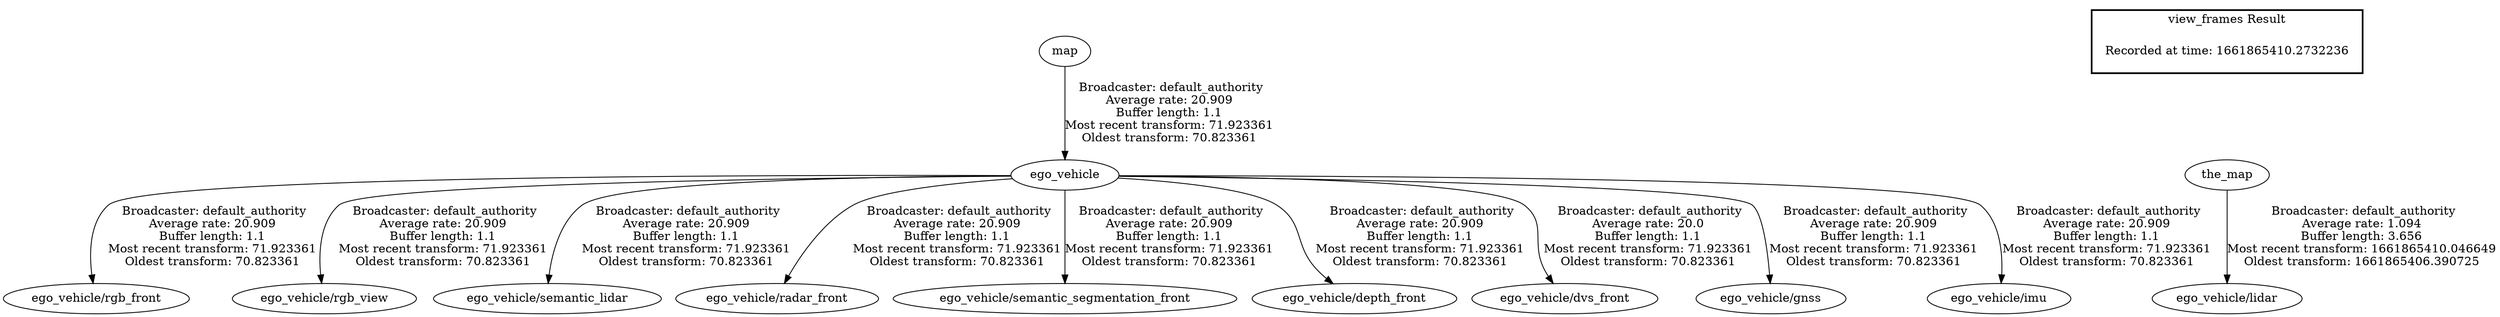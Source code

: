 digraph G {
"ego_vehicle" -> "ego_vehicle/rgb_front"[label=" Broadcaster: default_authority\nAverage rate: 20.909\nBuffer length: 1.1\nMost recent transform: 71.923361\nOldest transform: 70.823361\n"];
"map" -> "ego_vehicle"[label=" Broadcaster: default_authority\nAverage rate: 20.909\nBuffer length: 1.1\nMost recent transform: 71.923361\nOldest transform: 70.823361\n"];
"ego_vehicle" -> "ego_vehicle/rgb_view"[label=" Broadcaster: default_authority\nAverage rate: 20.909\nBuffer length: 1.1\nMost recent transform: 71.923361\nOldest transform: 70.823361\n"];
"the_map" -> "ego_vehicle/lidar"[label=" Broadcaster: default_authority\nAverage rate: 1.094\nBuffer length: 3.656\nMost recent transform: 1661865410.046649\nOldest transform: 1661865406.390725\n"];
"ego_vehicle" -> "ego_vehicle/semantic_lidar"[label=" Broadcaster: default_authority\nAverage rate: 20.909\nBuffer length: 1.1\nMost recent transform: 71.923361\nOldest transform: 70.823361\n"];
"ego_vehicle" -> "ego_vehicle/radar_front"[label=" Broadcaster: default_authority\nAverage rate: 20.909\nBuffer length: 1.1\nMost recent transform: 71.923361\nOldest transform: 70.823361\n"];
"ego_vehicle" -> "ego_vehicle/semantic_segmentation_front"[label=" Broadcaster: default_authority\nAverage rate: 20.909\nBuffer length: 1.1\nMost recent transform: 71.923361\nOldest transform: 70.823361\n"];
"ego_vehicle" -> "ego_vehicle/depth_front"[label=" Broadcaster: default_authority\nAverage rate: 20.909\nBuffer length: 1.1\nMost recent transform: 71.923361\nOldest transform: 70.823361\n"];
"ego_vehicle" -> "ego_vehicle/dvs_front"[label=" Broadcaster: default_authority\nAverage rate: 20.0\nBuffer length: 1.1\nMost recent transform: 71.923361\nOldest transform: 70.823361\n"];
"ego_vehicle" -> "ego_vehicle/gnss"[label=" Broadcaster: default_authority\nAverage rate: 20.909\nBuffer length: 1.1\nMost recent transform: 71.923361\nOldest transform: 70.823361\n"];
"ego_vehicle" -> "ego_vehicle/imu"[label=" Broadcaster: default_authority\nAverage rate: 20.909\nBuffer length: 1.1\nMost recent transform: 71.923361\nOldest transform: 70.823361\n"];
edge [style=invis];
 subgraph cluster_legend { style=bold; color=black; label ="view_frames Result";
"Recorded at time: 1661865410.2732236"[ shape=plaintext ] ;
}->"the_map";
}